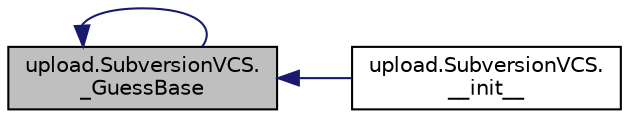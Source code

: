 digraph "upload.SubversionVCS._GuessBase"
{
  edge [fontname="Helvetica",fontsize="10",labelfontname="Helvetica",labelfontsize="10"];
  node [fontname="Helvetica",fontsize="10",shape=record];
  rankdir="LR";
  Node18 [label="upload.SubversionVCS.\l_GuessBase",height=0.2,width=0.4,color="black", fillcolor="grey75", style="filled", fontcolor="black"];
  Node18 -> Node19 [dir="back",color="midnightblue",fontsize="10",style="solid",fontname="Helvetica"];
  Node19 [label="upload.SubversionVCS.\l__init__",height=0.2,width=0.4,color="black", fillcolor="white", style="filled",URL="$df/d5b/classupload_1_1_subversion_v_c_s.html#a8333f94e27335ce83eed0cc3f5a1eeb0"];
  Node18 -> Node18 [dir="back",color="midnightblue",fontsize="10",style="solid",fontname="Helvetica"];
}

